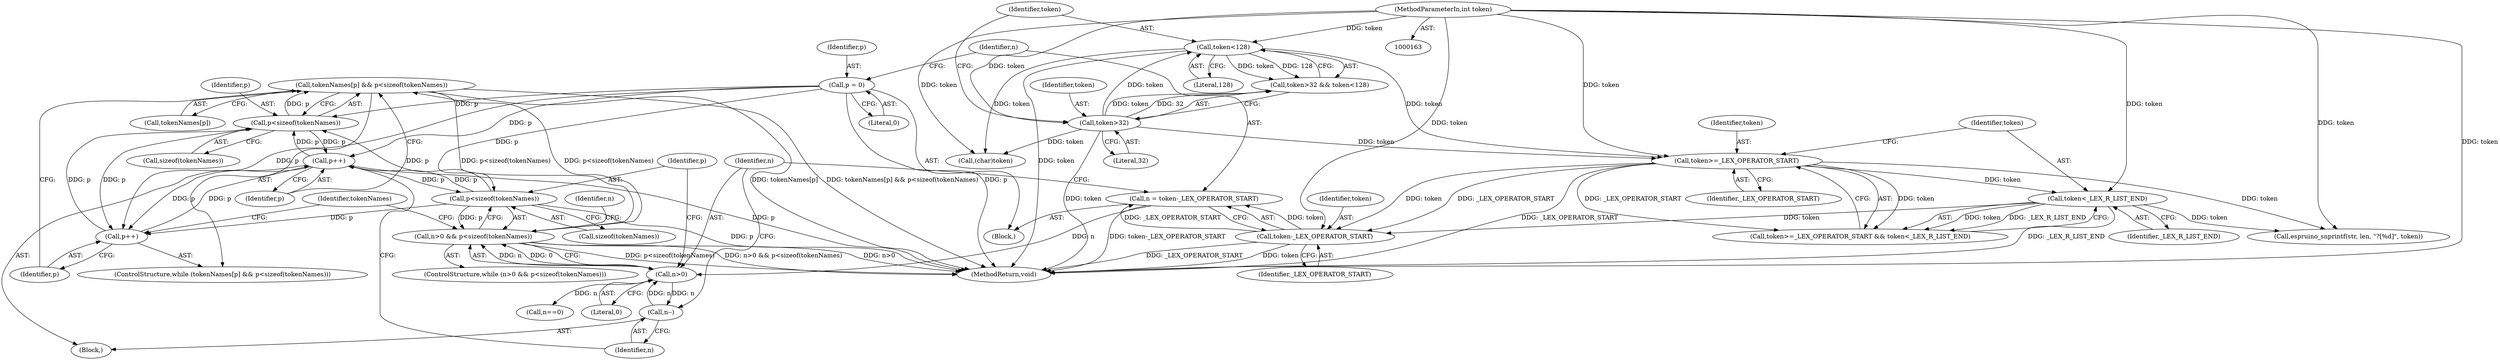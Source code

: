 digraph "0_Espruino_bed844f109b6c222816740555068de2e101e8018@API" {
"1000297" [label="(Call,tokenNames[p] && p<sizeof(tokenNames))"];
"1000301" [label="(Call,p<sizeof(tokenNames))"];
"1000291" [label="(Call,p<sizeof(tokenNames))"];
"1000277" [label="(Call,p = 0)"];
"1000307" [label="(Call,p++)"];
"1000305" [label="(Call,p++)"];
"1000287" [label="(Call,n>0 && p<sizeof(tokenNames))"];
"1000288" [label="(Call,n>0)"];
"1000309" [label="(Call,n--)"];
"1000281" [label="(Call,n = token-_LEX_OPERATOR_START)"];
"1000283" [label="(Call,token-_LEX_OPERATOR_START)"];
"1000268" [label="(Call,token>=_LEX_OPERATOR_START)"];
"1000177" [label="(Call,token<128)"];
"1000174" [label="(Call,token>32)"];
"1000164" [label="(MethodParameterIn,int token)"];
"1000271" [label="(Call,token<_LEX_R_LIST_END)"];
"1000297" [label="(Call,tokenNames[p] && p<sizeof(tokenNames))"];
"1000285" [label="(Identifier,_LEX_OPERATOR_START)"];
"1000327" [label="(MethodReturn,void)"];
"1000292" [label="(Identifier,p)"];
"1000279" [label="(Literal,0)"];
"1000278" [label="(Identifier,p)"];
"1000307" [label="(Call,p++)"];
"1000175" [label="(Identifier,token)"];
"1000287" [label="(Call,n>0 && p<sizeof(tokenNames))"];
"1000267" [label="(Call,token>=_LEX_OPERATOR_START && token<_LEX_R_LIST_END)"];
"1000281" [label="(Call,n = token-_LEX_OPERATOR_START)"];
"1000273" [label="(Identifier,_LEX_R_LIST_END)"];
"1000177" [label="(Call,token<128)"];
"1000297" [label="(Call,tokenNames[p] && p<sizeof(tokenNames))"];
"1000291" [label="(Call,p<sizeof(tokenNames))"];
"1000270" [label="(Identifier,_LEX_OPERATOR_START)"];
"1000194" [label="(Call,(char)token)"];
"1000301" [label="(Call,p<sizeof(tokenNames))"];
"1000303" [label="(Call,sizeof(tokenNames))"];
"1000284" [label="(Identifier,token)"];
"1000277" [label="(Call,p = 0)"];
"1000295" [label="(Block,)"];
"1000286" [label="(ControlStructure,while (n>0 && p<sizeof(tokenNames)))"];
"1000305" [label="(Call,p++)"];
"1000164" [label="(MethodParameterIn,int token)"];
"1000290" [label="(Literal,0)"];
"1000271" [label="(Call,token<_LEX_R_LIST_END)"];
"1000309" [label="(Call,n--)"];
"1000308" [label="(Identifier,p)"];
"1000289" [label="(Identifier,n)"];
"1000298" [label="(Call,tokenNames[p])"];
"1000312" [label="(Call,n==0)"];
"1000299" [label="(Identifier,tokenNames)"];
"1000178" [label="(Identifier,token)"];
"1000293" [label="(Call,sizeof(tokenNames))"];
"1000322" [label="(Call,espruino_snprintf(str, len, \"?[%d]\", token))"];
"1000282" [label="(Identifier,n)"];
"1000269" [label="(Identifier,token)"];
"1000272" [label="(Identifier,token)"];
"1000268" [label="(Call,token>=_LEX_OPERATOR_START)"];
"1000179" [label="(Literal,128)"];
"1000306" [label="(Identifier,p)"];
"1000283" [label="(Call,token-_LEX_OPERATOR_START)"];
"1000274" [label="(Block,)"];
"1000288" [label="(Call,n>0)"];
"1000313" [label="(Identifier,n)"];
"1000174" [label="(Call,token>32)"];
"1000176" [label="(Literal,32)"];
"1000173" [label="(Call,token>32 && token<128)"];
"1000310" [label="(Identifier,n)"];
"1000302" [label="(Identifier,p)"];
"1000296" [label="(ControlStructure,while (tokenNames[p] && p<sizeof(tokenNames)))"];
"1000297" -> "1000296"  [label="AST: "];
"1000297" -> "1000298"  [label="CFG: "];
"1000297" -> "1000301"  [label="CFG: "];
"1000298" -> "1000297"  [label="AST: "];
"1000301" -> "1000297"  [label="AST: "];
"1000306" -> "1000297"  [label="CFG: "];
"1000308" -> "1000297"  [label="CFG: "];
"1000297" -> "1000327"  [label="DDG: tokenNames[p]"];
"1000297" -> "1000327"  [label="DDG: tokenNames[p] && p<sizeof(tokenNames)"];
"1000297" -> "1000287"  [label="DDG: p<sizeof(tokenNames)"];
"1000301" -> "1000297"  [label="DDG: p"];
"1000287" -> "1000297"  [label="DDG: p<sizeof(tokenNames)"];
"1000301" -> "1000303"  [label="CFG: "];
"1000302" -> "1000301"  [label="AST: "];
"1000303" -> "1000301"  [label="AST: "];
"1000291" -> "1000301"  [label="DDG: p"];
"1000305" -> "1000301"  [label="DDG: p"];
"1000277" -> "1000301"  [label="DDG: p"];
"1000307" -> "1000301"  [label="DDG: p"];
"1000301" -> "1000305"  [label="DDG: p"];
"1000301" -> "1000307"  [label="DDG: p"];
"1000291" -> "1000287"  [label="AST: "];
"1000291" -> "1000293"  [label="CFG: "];
"1000292" -> "1000291"  [label="AST: "];
"1000293" -> "1000291"  [label="AST: "];
"1000287" -> "1000291"  [label="CFG: "];
"1000291" -> "1000327"  [label="DDG: p"];
"1000291" -> "1000287"  [label="DDG: p"];
"1000277" -> "1000291"  [label="DDG: p"];
"1000307" -> "1000291"  [label="DDG: p"];
"1000291" -> "1000305"  [label="DDG: p"];
"1000291" -> "1000307"  [label="DDG: p"];
"1000277" -> "1000274"  [label="AST: "];
"1000277" -> "1000279"  [label="CFG: "];
"1000278" -> "1000277"  [label="AST: "];
"1000279" -> "1000277"  [label="AST: "];
"1000282" -> "1000277"  [label="CFG: "];
"1000277" -> "1000327"  [label="DDG: p"];
"1000277" -> "1000305"  [label="DDG: p"];
"1000277" -> "1000307"  [label="DDG: p"];
"1000307" -> "1000295"  [label="AST: "];
"1000307" -> "1000308"  [label="CFG: "];
"1000308" -> "1000307"  [label="AST: "];
"1000310" -> "1000307"  [label="CFG: "];
"1000307" -> "1000327"  [label="DDG: p"];
"1000307" -> "1000305"  [label="DDG: p"];
"1000305" -> "1000307"  [label="DDG: p"];
"1000305" -> "1000296"  [label="AST: "];
"1000305" -> "1000306"  [label="CFG: "];
"1000306" -> "1000305"  [label="AST: "];
"1000299" -> "1000305"  [label="CFG: "];
"1000287" -> "1000286"  [label="AST: "];
"1000287" -> "1000288"  [label="CFG: "];
"1000288" -> "1000287"  [label="AST: "];
"1000299" -> "1000287"  [label="CFG: "];
"1000313" -> "1000287"  [label="CFG: "];
"1000287" -> "1000327"  [label="DDG: p<sizeof(tokenNames)"];
"1000287" -> "1000327"  [label="DDG: n>0 && p<sizeof(tokenNames)"];
"1000287" -> "1000327"  [label="DDG: n>0"];
"1000288" -> "1000287"  [label="DDG: n"];
"1000288" -> "1000287"  [label="DDG: 0"];
"1000288" -> "1000290"  [label="CFG: "];
"1000289" -> "1000288"  [label="AST: "];
"1000290" -> "1000288"  [label="AST: "];
"1000292" -> "1000288"  [label="CFG: "];
"1000309" -> "1000288"  [label="DDG: n"];
"1000281" -> "1000288"  [label="DDG: n"];
"1000288" -> "1000309"  [label="DDG: n"];
"1000288" -> "1000312"  [label="DDG: n"];
"1000309" -> "1000295"  [label="AST: "];
"1000309" -> "1000310"  [label="CFG: "];
"1000310" -> "1000309"  [label="AST: "];
"1000289" -> "1000309"  [label="CFG: "];
"1000281" -> "1000274"  [label="AST: "];
"1000281" -> "1000283"  [label="CFG: "];
"1000282" -> "1000281"  [label="AST: "];
"1000283" -> "1000281"  [label="AST: "];
"1000289" -> "1000281"  [label="CFG: "];
"1000281" -> "1000327"  [label="DDG: token-_LEX_OPERATOR_START"];
"1000283" -> "1000281"  [label="DDG: token"];
"1000283" -> "1000281"  [label="DDG: _LEX_OPERATOR_START"];
"1000283" -> "1000285"  [label="CFG: "];
"1000284" -> "1000283"  [label="AST: "];
"1000285" -> "1000283"  [label="AST: "];
"1000283" -> "1000327"  [label="DDG: _LEX_OPERATOR_START"];
"1000283" -> "1000327"  [label="DDG: token"];
"1000268" -> "1000283"  [label="DDG: token"];
"1000268" -> "1000283"  [label="DDG: _LEX_OPERATOR_START"];
"1000271" -> "1000283"  [label="DDG: token"];
"1000164" -> "1000283"  [label="DDG: token"];
"1000268" -> "1000267"  [label="AST: "];
"1000268" -> "1000270"  [label="CFG: "];
"1000269" -> "1000268"  [label="AST: "];
"1000270" -> "1000268"  [label="AST: "];
"1000272" -> "1000268"  [label="CFG: "];
"1000267" -> "1000268"  [label="CFG: "];
"1000268" -> "1000327"  [label="DDG: _LEX_OPERATOR_START"];
"1000268" -> "1000267"  [label="DDG: token"];
"1000268" -> "1000267"  [label="DDG: _LEX_OPERATOR_START"];
"1000177" -> "1000268"  [label="DDG: token"];
"1000174" -> "1000268"  [label="DDG: token"];
"1000164" -> "1000268"  [label="DDG: token"];
"1000268" -> "1000271"  [label="DDG: token"];
"1000268" -> "1000322"  [label="DDG: token"];
"1000177" -> "1000173"  [label="AST: "];
"1000177" -> "1000179"  [label="CFG: "];
"1000178" -> "1000177"  [label="AST: "];
"1000179" -> "1000177"  [label="AST: "];
"1000173" -> "1000177"  [label="CFG: "];
"1000177" -> "1000327"  [label="DDG: token"];
"1000177" -> "1000173"  [label="DDG: token"];
"1000177" -> "1000173"  [label="DDG: 128"];
"1000174" -> "1000177"  [label="DDG: token"];
"1000164" -> "1000177"  [label="DDG: token"];
"1000177" -> "1000194"  [label="DDG: token"];
"1000174" -> "1000173"  [label="AST: "];
"1000174" -> "1000176"  [label="CFG: "];
"1000175" -> "1000174"  [label="AST: "];
"1000176" -> "1000174"  [label="AST: "];
"1000178" -> "1000174"  [label="CFG: "];
"1000173" -> "1000174"  [label="CFG: "];
"1000174" -> "1000327"  [label="DDG: token"];
"1000174" -> "1000173"  [label="DDG: token"];
"1000174" -> "1000173"  [label="DDG: 32"];
"1000164" -> "1000174"  [label="DDG: token"];
"1000174" -> "1000194"  [label="DDG: token"];
"1000164" -> "1000163"  [label="AST: "];
"1000164" -> "1000327"  [label="DDG: token"];
"1000164" -> "1000194"  [label="DDG: token"];
"1000164" -> "1000271"  [label="DDG: token"];
"1000164" -> "1000322"  [label="DDG: token"];
"1000271" -> "1000267"  [label="AST: "];
"1000271" -> "1000273"  [label="CFG: "];
"1000272" -> "1000271"  [label="AST: "];
"1000273" -> "1000271"  [label="AST: "];
"1000267" -> "1000271"  [label="CFG: "];
"1000271" -> "1000327"  [label="DDG: _LEX_R_LIST_END"];
"1000271" -> "1000267"  [label="DDG: token"];
"1000271" -> "1000267"  [label="DDG: _LEX_R_LIST_END"];
"1000271" -> "1000322"  [label="DDG: token"];
}
